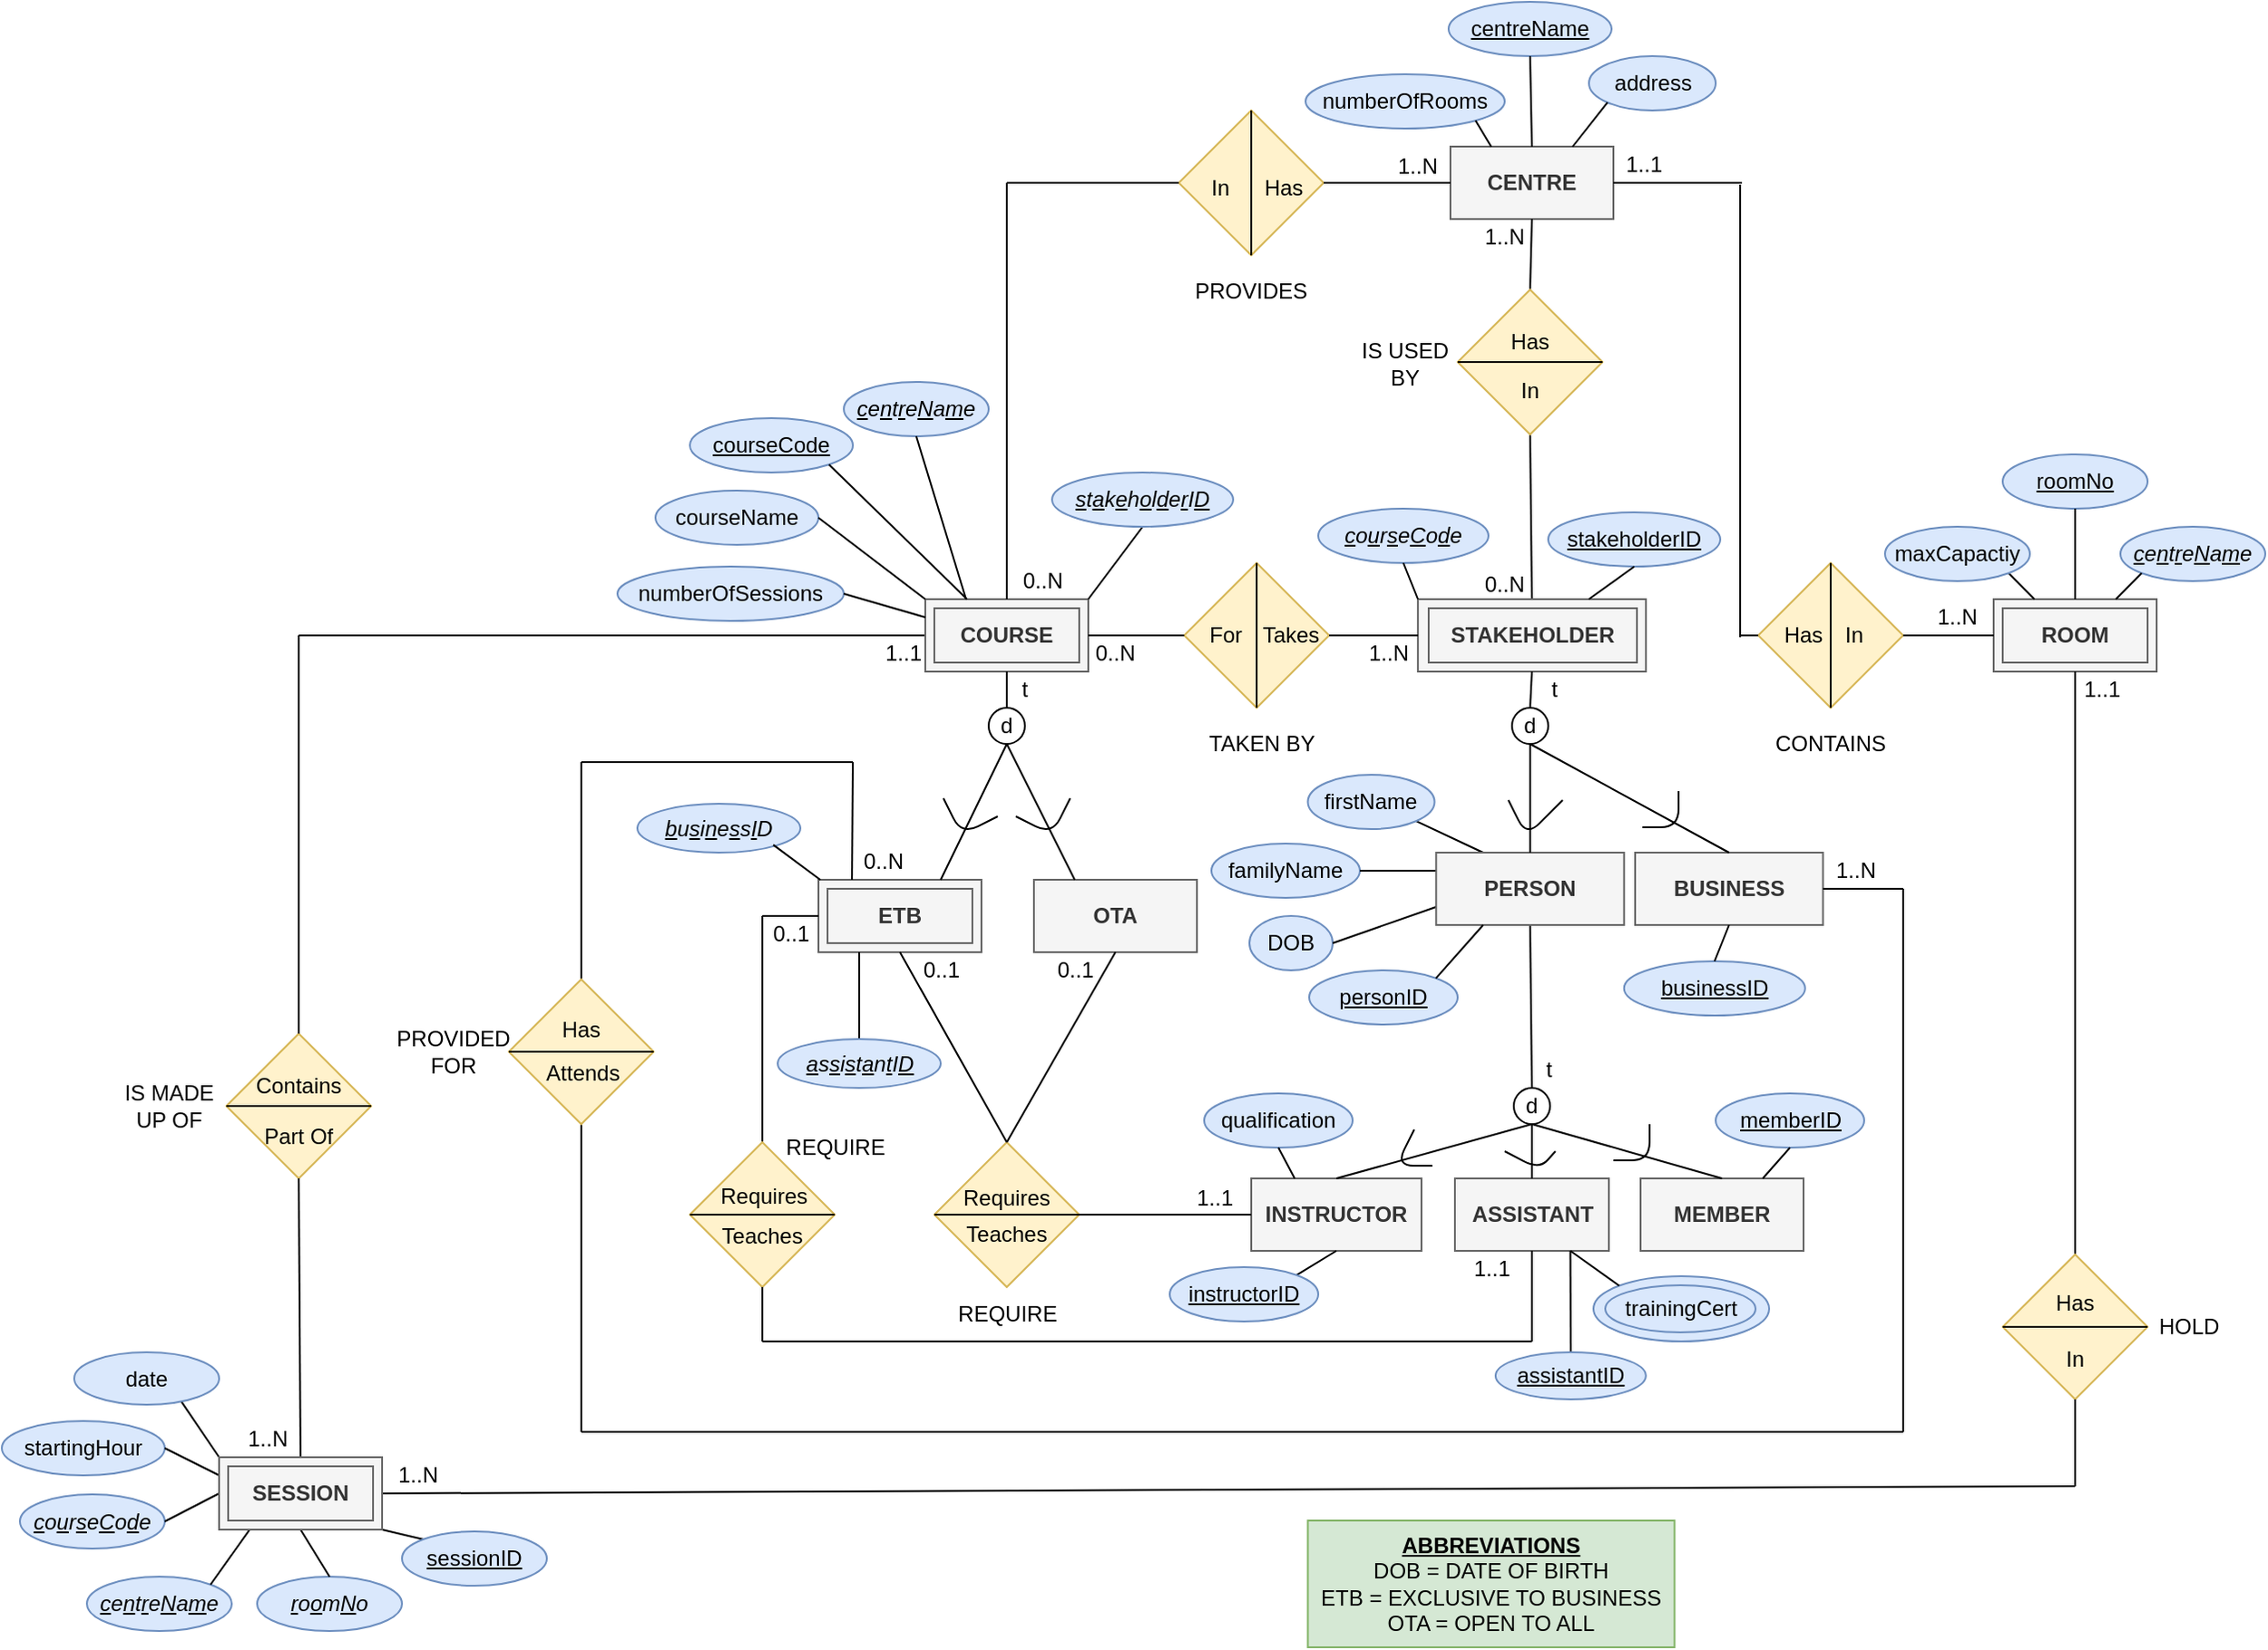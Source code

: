 <mxfile version="14.3.2" type="device"><diagram id="8g1sx0rQI-AqHJav3sQR" name="Page-1"><mxGraphModel dx="1805" dy="1755" grid="1" gridSize="10" guides="1" tooltips="1" connect="1" arrows="1" fold="1" page="1" pageScale="1" pageWidth="827" pageHeight="1169" math="0" shadow="0"><root><mxCell id="0"/><mxCell id="1" parent="0"/><mxCell id="6SGMxQKGfYsHv9qigAxX-9" value="" style="endArrow=none;html=1;entryX=0;entryY=0.5;entryDx=0;entryDy=0;" edge="1" parent="1"><mxGeometry width="50" height="50" relative="1" as="geometry"><mxPoint x="-226" y="110" as="sourcePoint"/><mxPoint x="128" y="110" as="targetPoint"/></mxGeometry></mxCell><mxCell id="6SGMxQKGfYsHv9qigAxX-6" value="" style="group" vertex="1" connectable="0" parent="1"><mxGeometry x="-331" y="330" width="145" height="80" as="geometry"/></mxCell><mxCell id="KHN7w8ujyASTQCHTQ3mv-59" value="" style="rhombus;whiteSpace=wrap;html=1;fillColor=#fff2cc;strokeColor=#d6b656;" parent="6SGMxQKGfYsHv9qigAxX-6" vertex="1"><mxGeometry x="65" width="80" height="80" as="geometry"/></mxCell><mxCell id="KHN7w8ujyASTQCHTQ3mv-63" value="" style="endArrow=none;html=1;entryX=1;entryY=0.5;entryDx=0;entryDy=0;exitX=0;exitY=0.5;exitDx=0;exitDy=0;" parent="6SGMxQKGfYsHv9qigAxX-6" source="KHN7w8ujyASTQCHTQ3mv-59" target="KHN7w8ujyASTQCHTQ3mv-59" edge="1"><mxGeometry width="50" height="50" relative="1" as="geometry"><mxPoint x="135" y="440" as="sourcePoint"/><mxPoint x="215" y="440" as="targetPoint"/></mxGeometry></mxCell><mxCell id="KHN7w8ujyASTQCHTQ3mv-66" value="Part Of" style="text;html=1;strokeColor=none;fillColor=none;align=center;verticalAlign=middle;whiteSpace=wrap;rounded=0;" parent="6SGMxQKGfYsHv9qigAxX-6" vertex="1"><mxGeometry x="85" y="47" width="40" height="20" as="geometry"/></mxCell><mxCell id="6SGMxQKGfYsHv9qigAxX-5" value="" style="group" vertex="1" connectable="0" parent="6SGMxQKGfYsHv9qigAxX-6"><mxGeometry x="85" y="19" width="40" height="42" as="geometry"/></mxCell><mxCell id="KHN7w8ujyASTQCHTQ3mv-64" value="Contains" style="text;html=1;strokeColor=none;fillColor=none;align=center;verticalAlign=middle;whiteSpace=wrap;rounded=0;" parent="6SGMxQKGfYsHv9qigAxX-5" vertex="1"><mxGeometry width="40" height="20" as="geometry"/></mxCell><mxCell id="fpC9d8bK348aonEj8wH4-10" value="IS MADE UP OF" style="text;html=1;strokeColor=none;fillColor=none;align=center;verticalAlign=middle;whiteSpace=wrap;rounded=0;" parent="6SGMxQKGfYsHv9qigAxX-6" vertex="1"><mxGeometry x="1" y="30" width="65" height="20" as="geometry"/></mxCell><mxCell id="3wWplpEpzAbqECNYPQk1-7" value="" style="rhombus;whiteSpace=wrap;html=1;fillColor=#fff2cc;strokeColor=#d6b656;" parent="1" vertex="1"><mxGeometry x="260" y="-180" width="80" height="80" as="geometry"/></mxCell><mxCell id="KHN7w8ujyASTQCHTQ3mv-72" value="" style="endArrow=none;html=1;exitX=1;exitY=0.5;exitDx=0;exitDy=0;" parent="1" edge="1" source="KHN7w8ujyASTQCHTQ3mv-61"><mxGeometry width="50" height="50" relative="1" as="geometry"><mxPoint y="585" as="sourcePoint"/><mxPoint x="755" y="580" as="targetPoint"/></mxGeometry></mxCell><mxCell id="KHN7w8ujyASTQCHTQ3mv-62" value="" style="endArrow=none;html=1;entryX=0.5;entryY=1;entryDx=0;entryDy=0;exitX=0.5;exitY=0;exitDx=0;exitDy=0;" parent="1" source="KHN7w8ujyASTQCHTQ3mv-60" target="KHN7w8ujyASTQCHTQ3mv-59" edge="1"><mxGeometry width="50" height="50" relative="1" as="geometry"><mxPoint x="-40" y="550" as="sourcePoint"/><mxPoint x="-30" y="120" as="targetPoint"/></mxGeometry></mxCell><mxCell id="PWoHuXNSGkAXLS0PQqzs-2" value="CENTRE" style="rounded=0;whiteSpace=wrap;html=1;fontStyle=1;fillColor=#f5f5f5;strokeColor=#666666;fontColor=#333333;" parent="1" vertex="1"><mxGeometry x="410" y="-160" width="90" height="40" as="geometry"/></mxCell><mxCell id="PWoHuXNSGkAXLS0PQqzs-3" value="&lt;u&gt;centreName&lt;/u&gt;" style="ellipse;whiteSpace=wrap;html=1;fillColor=#dae8fc;strokeColor=#6c8ebf;" parent="1" vertex="1"><mxGeometry x="409" y="-240" width="90" height="30" as="geometry"/></mxCell><mxCell id="PWoHuXNSGkAXLS0PQqzs-4" value="" style="endArrow=none;html=1;exitX=0.5;exitY=0;exitDx=0;exitDy=0;entryX=0.5;entryY=1;entryDx=0;entryDy=0;" parent="1" source="PWoHuXNSGkAXLS0PQqzs-2" target="PWoHuXNSGkAXLS0PQqzs-3" edge="1"><mxGeometry width="50" height="50" relative="1" as="geometry"><mxPoint x="400" y="260" as="sourcePoint"/><mxPoint x="520" y="130" as="targetPoint"/></mxGeometry></mxCell><mxCell id="PWoHuXNSGkAXLS0PQqzs-5" value="address" style="ellipse;whiteSpace=wrap;html=1;fillColor=#dae8fc;strokeColor=#6c8ebf;" parent="1" vertex="1"><mxGeometry x="486.5" y="-210" width="70" height="30" as="geometry"/></mxCell><mxCell id="PWoHuXNSGkAXLS0PQqzs-6" value="" style="endArrow=none;html=1;entryX=0;entryY=1;entryDx=0;entryDy=0;exitX=0.75;exitY=0;exitDx=0;exitDy=0;" parent="1" source="PWoHuXNSGkAXLS0PQqzs-2" target="PWoHuXNSGkAXLS0PQqzs-5" edge="1"><mxGeometry width="50" height="50" relative="1" as="geometry"><mxPoint x="465" y="100" as="sourcePoint"/><mxPoint x="465" y="60" as="targetPoint"/></mxGeometry></mxCell><mxCell id="PWoHuXNSGkAXLS0PQqzs-7" value="numberOfRooms" style="ellipse;whiteSpace=wrap;html=1;fillColor=#dae8fc;strokeColor=#6c8ebf;" parent="1" vertex="1"><mxGeometry x="330" y="-200" width="110" height="30" as="geometry"/></mxCell><mxCell id="PWoHuXNSGkAXLS0PQqzs-8" value="" style="endArrow=none;html=1;entryX=0.25;entryY=0;entryDx=0;entryDy=0;exitX=1;exitY=1;exitDx=0;exitDy=0;" parent="1" source="PWoHuXNSGkAXLS0PQqzs-7" target="PWoHuXNSGkAXLS0PQqzs-2" edge="1"><mxGeometry width="50" height="50" relative="1" as="geometry"><mxPoint x="487.5" y="100" as="sourcePoint"/><mxPoint x="530.092" y="75.538" as="targetPoint"/></mxGeometry></mxCell><mxCell id="PWoHuXNSGkAXLS0PQqzs-9" value="" style="rounded=0;whiteSpace=wrap;html=1;fontStyle=1;fillColor=#f5f5f5;strokeColor=#666666;fontColor=#333333;" parent="1" vertex="1"><mxGeometry x="710" y="90" width="90" height="40" as="geometry"/></mxCell><mxCell id="PWoHuXNSGkAXLS0PQqzs-10" value="" style="rhombus;whiteSpace=wrap;html=1;fillColor=#fff2cc;strokeColor=#d6b656;" parent="1" vertex="1"><mxGeometry x="580" y="70" width="80" height="80" as="geometry"/></mxCell><mxCell id="PWoHuXNSGkAXLS0PQqzs-11" value="" style="endArrow=none;html=1;" parent="1" edge="1"><mxGeometry width="50" height="50" relative="1" as="geometry"><mxPoint x="570" y="-139" as="sourcePoint"/><mxPoint x="570" y="111" as="targetPoint"/></mxGeometry></mxCell><mxCell id="PWoHuXNSGkAXLS0PQqzs-12" value="" style="endArrow=none;html=1;entryX=0;entryY=0.5;entryDx=0;entryDy=0;exitX=1;exitY=0.5;exitDx=0;exitDy=0;" parent="1" source="PWoHuXNSGkAXLS0PQqzs-10" target="PWoHuXNSGkAXLS0PQqzs-9" edge="1"><mxGeometry width="50" height="50" relative="1" as="geometry"><mxPoint x="475" y="110" as="sourcePoint"/><mxPoint x="475" y="70" as="targetPoint"/></mxGeometry></mxCell><mxCell id="PWoHuXNSGkAXLS0PQqzs-14" value="1..N" style="text;html=1;strokeColor=none;fillColor=none;align=center;verticalAlign=middle;whiteSpace=wrap;rounded=0;" parent="1" vertex="1"><mxGeometry x="670" y="90" width="40" height="20" as="geometry"/></mxCell><mxCell id="PWoHuXNSGkAXLS0PQqzs-15" value="" style="endArrow=none;html=1;entryX=0.5;entryY=0;entryDx=0;entryDy=0;exitX=0.5;exitY=1;exitDx=0;exitDy=0;fontStyle=1" parent="1" source="PWoHuXNSGkAXLS0PQqzs-10" target="PWoHuXNSGkAXLS0PQqzs-10" edge="1"><mxGeometry width="50" height="50" relative="1" as="geometry"><mxPoint x="510" y="120" as="sourcePoint"/><mxPoint x="590" y="120" as="targetPoint"/></mxGeometry></mxCell><mxCell id="PWoHuXNSGkAXLS0PQqzs-17" value="1..1" style="text;html=1;strokeColor=none;fillColor=none;align=center;verticalAlign=middle;whiteSpace=wrap;rounded=0;" parent="1" vertex="1"><mxGeometry x="496.75" y="-160" width="40" height="20" as="geometry"/></mxCell><mxCell id="PWoHuXNSGkAXLS0PQqzs-19" value="" style="rounded=0;whiteSpace=wrap;html=1;fontStyle=1;fillColor=#f5f5f5;strokeColor=#666666;fontColor=#333333;" parent="1" vertex="1"><mxGeometry x="120" y="90" width="90" height="40" as="geometry"/></mxCell><mxCell id="PWoHuXNSGkAXLS0PQqzs-22" value="" style="endArrow=none;html=1;exitX=1;exitY=0.5;exitDx=0;exitDy=0;entryX=0;entryY=0.5;entryDx=0;entryDy=0;" parent="1" source="3wWplpEpzAbqECNYPQk1-7" target="PWoHuXNSGkAXLS0PQqzs-2" edge="1"><mxGeometry width="50" height="50" relative="1" as="geometry"><mxPoint x="360" y="100" as="sourcePoint"/><mxPoint x="380" y="90" as="targetPoint"/></mxGeometry></mxCell><mxCell id="PWoHuXNSGkAXLS0PQqzs-24" value="1..N" style="text;html=1;strokeColor=none;fillColor=none;align=center;verticalAlign=middle;whiteSpace=wrap;rounded=0;" parent="1" vertex="1"><mxGeometry x="372" y="-159" width="40" height="20" as="geometry"/></mxCell><mxCell id="PWoHuXNSGkAXLS0PQqzs-25" value="0..N" style="text;html=1;strokeColor=none;fillColor=none;align=center;verticalAlign=middle;whiteSpace=wrap;rounded=0;" parent="1" vertex="1"><mxGeometry x="165" y="70" width="40" height="20" as="geometry"/></mxCell><mxCell id="PWoHuXNSGkAXLS0PQqzs-26" value="ETB" style="rounded=0;whiteSpace=wrap;html=1;fontStyle=1;fillColor=#f5f5f5;strokeColor=#666666;fontColor=#333333;" parent="1" vertex="1"><mxGeometry x="61" y="245" width="90" height="40" as="geometry"/></mxCell><mxCell id="PWoHuXNSGkAXLS0PQqzs-27" value="&lt;span&gt;OTA&lt;/span&gt;" style="rounded=0;whiteSpace=wrap;html=1;fontStyle=1;fillColor=#f5f5f5;strokeColor=#666666;fontColor=#333333;" parent="1" vertex="1"><mxGeometry x="180" y="245" width="90" height="40" as="geometry"/></mxCell><mxCell id="PWoHuXNSGkAXLS0PQqzs-28" value="" style="endArrow=none;html=1;entryX=0.5;entryY=1;entryDx=0;entryDy=0;exitX=0.75;exitY=0;exitDx=0;exitDy=0;" parent="1" source="PWoHuXNSGkAXLS0PQqzs-26" target="KHN7w8ujyASTQCHTQ3mv-114" edge="1"><mxGeometry width="50" height="50" relative="1" as="geometry"><mxPoint x="150" y="220" as="sourcePoint"/><mxPoint x="160" y="160" as="targetPoint"/></mxGeometry></mxCell><mxCell id="PWoHuXNSGkAXLS0PQqzs-29" value="" style="endArrow=none;html=1;exitX=0.25;exitY=0;exitDx=0;exitDy=0;entryX=0.5;entryY=1;entryDx=0;entryDy=0;" parent="1" source="PWoHuXNSGkAXLS0PQqzs-27" target="KHN7w8ujyASTQCHTQ3mv-114" edge="1"><mxGeometry width="50" height="50" relative="1" as="geometry"><mxPoint x="115" y="210" as="sourcePoint"/><mxPoint x="160" y="160" as="targetPoint"/></mxGeometry></mxCell><mxCell id="PWoHuXNSGkAXLS0PQqzs-33" value="" style="endArrow=none;html=1;entryX=1;entryY=1;entryDx=0;entryDy=0;exitX=0.25;exitY=0;exitDx=0;exitDy=0;" parent="1" source="PWoHuXNSGkAXLS0PQqzs-9" target="PWoHuXNSGkAXLS0PQqzs-34" edge="1"><mxGeometry width="50" height="50" relative="1" as="geometry"><mxPoint x="487.5" y="100" as="sourcePoint"/><mxPoint x="530.251" y="75.607" as="targetPoint"/></mxGeometry></mxCell><mxCell id="PWoHuXNSGkAXLS0PQqzs-34" value="maxCapactiy" style="ellipse;whiteSpace=wrap;html=1;fillColor=#dae8fc;strokeColor=#6c8ebf;" parent="1" vertex="1"><mxGeometry x="650" y="50" width="80" height="30" as="geometry"/></mxCell><mxCell id="PWoHuXNSGkAXLS0PQqzs-35" value="roomNo" style="ellipse;whiteSpace=wrap;html=1;fontStyle=4;fillColor=#dae8fc;strokeColor=#6c8ebf;" parent="1" vertex="1"><mxGeometry x="715" y="10" width="80" height="30" as="geometry"/></mxCell><mxCell id="PWoHuXNSGkAXLS0PQqzs-37" value="" style="endArrow=none;html=1;entryX=0.5;entryY=1;entryDx=0;entryDy=0;exitX=0.5;exitY=0;exitDx=0;exitDy=0;" parent="1" source="PWoHuXNSGkAXLS0PQqzs-9" target="PWoHuXNSGkAXLS0PQqzs-35" edge="1"><mxGeometry width="50" height="50" relative="1" as="geometry"><mxPoint x="742.5" y="100" as="sourcePoint"/><mxPoint x="700" y="90" as="targetPoint"/></mxGeometry></mxCell><mxCell id="KHN7w8ujyASTQCHTQ3mv-1" value="&lt;span&gt;ROOM&lt;/span&gt;" style="rounded=0;whiteSpace=wrap;html=1;fontStyle=1;fillColor=#f5f5f5;strokeColor=#666666;fontColor=#333333;" parent="1" vertex="1"><mxGeometry x="715" y="95" width="80" height="30" as="geometry"/></mxCell><mxCell id="KHN7w8ujyASTQCHTQ3mv-3" value="" style="endArrow=none;html=1;entryX=0.5;entryY=1;entryDx=0;entryDy=0;exitX=0.5;exitY=0;exitDx=0;exitDy=0;" parent="1" source="KHN7w8ujyASTQCHTQ3mv-2" target="PWoHuXNSGkAXLS0PQqzs-2" edge="1"><mxGeometry width="50" height="50" relative="1" as="geometry"><mxPoint x="455" y="-60" as="sourcePoint"/><mxPoint x="420" y="120" as="targetPoint"/></mxGeometry></mxCell><mxCell id="KHN7w8ujyASTQCHTQ3mv-4" value="COURSE" style="rounded=0;whiteSpace=wrap;html=1;fontStyle=1;fillColor=#f5f5f5;strokeColor=#666666;fontColor=#333333;" parent="1" vertex="1"><mxGeometry x="125" y="95" width="80" height="30" as="geometry"/></mxCell><mxCell id="KHN7w8ujyASTQCHTQ3mv-5" value="" style="endArrow=none;html=1;exitX=0.5;exitY=1;exitDx=0;exitDy=0;entryX=0.5;entryY=0;entryDx=0;entryDy=0;" parent="1" source="KHN7w8ujyASTQCHTQ3mv-2" target="KHN7w8ujyASTQCHTQ3mv-6" edge="1"><mxGeometry width="50" height="50" relative="1" as="geometry"><mxPoint x="465" y="190" as="sourcePoint"/><mxPoint x="440" y="280" as="targetPoint"/></mxGeometry></mxCell><mxCell id="KHN7w8ujyASTQCHTQ3mv-6" value="STAKEHOLDER" style="rounded=0;whiteSpace=wrap;html=1;fontStyle=1;fillColor=#f5f5f5;strokeColor=#666666;fontColor=#333333;" parent="1" vertex="1"><mxGeometry x="392.06" y="90" width="125.88" height="40" as="geometry"/></mxCell><mxCell id="KHN7w8ujyASTQCHTQ3mv-11" value="Has" style="text;html=1;strokeColor=none;fillColor=none;align=center;verticalAlign=middle;whiteSpace=wrap;rounded=0;" parent="1" vertex="1"><mxGeometry x="298" y="-147" width="40" height="20" as="geometry"/></mxCell><mxCell id="KHN7w8ujyASTQCHTQ3mv-12" value="Has" style="text;html=1;strokeColor=none;fillColor=none;align=center;verticalAlign=middle;whiteSpace=wrap;rounded=0;" parent="1" vertex="1"><mxGeometry x="585" y="100" width="40" height="20" as="geometry"/></mxCell><mxCell id="KHN7w8ujyASTQCHTQ3mv-13" value="In" style="text;html=1;strokeColor=none;fillColor=none;align=center;verticalAlign=middle;whiteSpace=wrap;rounded=0;" parent="1" vertex="1"><mxGeometry x="613" y="100" width="40" height="20" as="geometry"/></mxCell><mxCell id="KHN7w8ujyASTQCHTQ3mv-16" value="1..N" style="text;html=1;strokeColor=none;fillColor=none;align=center;verticalAlign=middle;whiteSpace=wrap;rounded=0;" parent="1" vertex="1"><mxGeometry x="420" y="-120" width="40" height="20" as="geometry"/></mxCell><mxCell id="KHN7w8ujyASTQCHTQ3mv-17" value="0..N" style="text;html=1;strokeColor=none;fillColor=none;align=center;verticalAlign=middle;whiteSpace=wrap;rounded=0;" parent="1" vertex="1"><mxGeometry x="420" y="72" width="40" height="20" as="geometry"/></mxCell><mxCell id="KHN7w8ujyASTQCHTQ3mv-18" value="&lt;i&gt;&lt;u&gt;c&lt;/u&gt;e&lt;u&gt;n&lt;/u&gt;t&lt;u&gt;r&lt;/u&gt;e&lt;u&gt;N&lt;/u&gt;a&lt;u&gt;m&lt;/u&gt;e&lt;/i&gt;" style="ellipse;whiteSpace=wrap;html=1;fillColor=#dae8fc;strokeColor=#6c8ebf;" parent="1" vertex="1"><mxGeometry x="780" y="50" width="80" height="30" as="geometry"/></mxCell><mxCell id="KHN7w8ujyASTQCHTQ3mv-20" value="" style="endArrow=none;html=1;entryX=0;entryY=1;entryDx=0;entryDy=0;exitX=0.75;exitY=0;exitDx=0;exitDy=0;" parent="1" source="PWoHuXNSGkAXLS0PQqzs-9" target="KHN7w8ujyASTQCHTQ3mv-18" edge="1"><mxGeometry width="50" height="50" relative="1" as="geometry"><mxPoint x="765" y="100" as="sourcePoint"/><mxPoint x="765" y="50" as="targetPoint"/></mxGeometry></mxCell><mxCell id="KHN7w8ujyASTQCHTQ3mv-21" value="d" style="ellipse;whiteSpace=wrap;html=1;aspect=fixed;strokeWidth=1;" parent="1" vertex="1"><mxGeometry x="445" y="360" width="20" height="20" as="geometry"/></mxCell><mxCell id="KHN7w8ujyASTQCHTQ3mv-22" value="" style="endArrow=none;html=1;exitX=0.5;exitY=0;exitDx=0;exitDy=0;entryX=0.5;entryY=1;entryDx=0;entryDy=0;" parent="1" source="KHN7w8ujyASTQCHTQ3mv-21" target="3wWplpEpzAbqECNYPQk1-49" edge="1"><mxGeometry width="50" height="50" relative="1" as="geometry"><mxPoint x="490" y="270" as="sourcePoint"/><mxPoint x="454" y="280" as="targetPoint"/></mxGeometry></mxCell><mxCell id="KHN7w8ujyASTQCHTQ3mv-23" value="t" style="text;html=1;strokeColor=none;fillColor=none;align=center;verticalAlign=middle;whiteSpace=wrap;rounded=0;" parent="1" vertex="1"><mxGeometry x="452" y="340" width="25" height="20" as="geometry"/></mxCell><mxCell id="KHN7w8ujyASTQCHTQ3mv-24" value="INSTRUCTOR" style="rounded=0;whiteSpace=wrap;html=1;fontStyle=1;fillColor=#f5f5f5;strokeColor=#666666;fontColor=#333333;" parent="1" vertex="1"><mxGeometry x="300" y="410" width="94" height="40" as="geometry"/></mxCell><mxCell id="KHN7w8ujyASTQCHTQ3mv-25" value="" style="endArrow=none;html=1;exitX=0.5;exitY=0;exitDx=0;exitDy=0;entryX=0.5;entryY=1;entryDx=0;entryDy=0;" parent="1" source="KHN7w8ujyASTQCHTQ3mv-24" target="KHN7w8ujyASTQCHTQ3mv-21" edge="1"><mxGeometry width="50" height="50" relative="1" as="geometry"><mxPoint x="340" y="370" as="sourcePoint"/><mxPoint x="460" y="340" as="targetPoint"/></mxGeometry></mxCell><mxCell id="KHN7w8ujyASTQCHTQ3mv-26" value="ASSISTANT" style="rounded=0;whiteSpace=wrap;html=1;fontStyle=1;fillColor=#f5f5f5;strokeColor=#666666;fontColor=#333333;" parent="1" vertex="1"><mxGeometry x="412.5" y="410" width="85" height="40" as="geometry"/></mxCell><mxCell id="KHN7w8ujyASTQCHTQ3mv-28" value="MEMBER" style="rounded=0;whiteSpace=wrap;html=1;fontStyle=1;fillColor=#f5f5f5;strokeColor=#666666;fontColor=#333333;" parent="1" vertex="1"><mxGeometry x="515" y="410" width="90" height="40" as="geometry"/></mxCell><mxCell id="KHN7w8ujyASTQCHTQ3mv-29" value="" style="endArrow=none;html=1;exitX=0.5;exitY=1;exitDx=0;exitDy=0;entryX=0.5;entryY=0;entryDx=0;entryDy=0;" parent="1" source="KHN7w8ujyASTQCHTQ3mv-21" target="KHN7w8ujyASTQCHTQ3mv-28" edge="1"><mxGeometry width="50" height="50" relative="1" as="geometry"><mxPoint x="359" y="420" as="sourcePoint"/><mxPoint x="465" y="390" as="targetPoint"/></mxGeometry></mxCell><mxCell id="KHN7w8ujyASTQCHTQ3mv-30" value="" style="endArrow=none;html=1;exitX=0.5;exitY=1;exitDx=0;exitDy=0;entryX=0.5;entryY=0;entryDx=0;entryDy=0;" parent="1" source="KHN7w8ujyASTQCHTQ3mv-21" target="KHN7w8ujyASTQCHTQ3mv-26" edge="1"><mxGeometry width="50" height="50" relative="1" as="geometry"><mxPoint x="465" y="390" as="sourcePoint"/><mxPoint x="570" y="420" as="targetPoint"/></mxGeometry></mxCell><mxCell id="KHN7w8ujyASTQCHTQ3mv-31" value="courseName" style="ellipse;whiteSpace=wrap;html=1;fillColor=#dae8fc;strokeColor=#6c8ebf;" parent="1" vertex="1"><mxGeometry x="-29" y="30" width="90" height="30" as="geometry"/></mxCell><mxCell id="KHN7w8ujyASTQCHTQ3mv-32" value="" style="endArrow=none;html=1;exitX=1;exitY=0.5;exitDx=0;exitDy=0;entryX=0;entryY=0;entryDx=0;entryDy=0;" parent="1" source="KHN7w8ujyASTQCHTQ3mv-31" target="PWoHuXNSGkAXLS0PQqzs-19" edge="1"><mxGeometry width="50" height="50" relative="1" as="geometry"><mxPoint x="393.891" y="65.607" as="sourcePoint"/><mxPoint x="120" y="90" as="targetPoint"/></mxGeometry></mxCell><mxCell id="KHN7w8ujyASTQCHTQ3mv-33" value="&lt;u&gt;courseCode&lt;/u&gt;" style="ellipse;whiteSpace=wrap;html=1;fillColor=#dae8fc;strokeColor=#6c8ebf;" parent="1" vertex="1"><mxGeometry x="-10" y="-10" width="90" height="30" as="geometry"/></mxCell><mxCell id="KHN7w8ujyASTQCHTQ3mv-34" value="" style="endArrow=none;html=1;exitX=1;exitY=1;exitDx=0;exitDy=0;" parent="1" source="KHN7w8ujyASTQCHTQ3mv-33" edge="1"><mxGeometry width="50" height="50" relative="1" as="geometry"><mxPoint x="96.82" y="95.607" as="sourcePoint"/><mxPoint x="143" y="90" as="targetPoint"/></mxGeometry></mxCell><mxCell id="KHN7w8ujyASTQCHTQ3mv-36" value="&lt;i&gt;&lt;u&gt;c&lt;/u&gt;e&lt;u&gt;n&lt;/u&gt;t&lt;u&gt;r&lt;/u&gt;e&lt;u&gt;N&lt;/u&gt;a&lt;u&gt;m&lt;/u&gt;e&lt;/i&gt;" style="ellipse;whiteSpace=wrap;html=1;fillColor=#dae8fc;strokeColor=#6c8ebf;" parent="1" vertex="1"><mxGeometry x="75" y="-30" width="80" height="30" as="geometry"/></mxCell><mxCell id="KHN7w8ujyASTQCHTQ3mv-38" value="" style="rhombus;whiteSpace=wrap;html=1;fillColor=#fff2cc;strokeColor=#d6b656;" parent="1" vertex="1"><mxGeometry x="125" y="390" width="80" height="80" as="geometry"/></mxCell><mxCell id="KHN7w8ujyASTQCHTQ3mv-39" value="&lt;i&gt;&lt;u&gt;b&lt;/u&gt;u&lt;u&gt;s&lt;/u&gt;i&lt;u&gt;n&lt;/u&gt;e&lt;u&gt;s&lt;/u&gt;s&lt;u&gt;I&lt;/u&gt;D&lt;/i&gt;" style="ellipse;whiteSpace=wrap;html=1;fillColor=#dae8fc;strokeColor=#6c8ebf;" parent="1" vertex="1"><mxGeometry x="-39" y="203" width="90" height="27" as="geometry"/></mxCell><mxCell id="KHN7w8ujyASTQCHTQ3mv-40" value="" style="endArrow=none;html=1;entryX=1;entryY=1;entryDx=0;entryDy=0;exitX=1;exitY=0;exitDx=0;exitDy=0;" parent="1" edge="1"><mxGeometry width="50" height="50" relative="1" as="geometry"><mxPoint x="62" y="245" as="sourcePoint"/><mxPoint x="36.019" y="225.672" as="targetPoint"/></mxGeometry></mxCell><mxCell id="KHN7w8ujyASTQCHTQ3mv-41" value="" style="endArrow=none;html=1;entryX=0.5;entryY=1;entryDx=0;entryDy=0;exitX=0.5;exitY=0;exitDx=0;exitDy=0;" parent="1" source="KHN7w8ujyASTQCHTQ3mv-38" target="PWoHuXNSGkAXLS0PQqzs-26" edge="1"><mxGeometry width="50" height="50" relative="1" as="geometry"><mxPoint x="115" y="210" as="sourcePoint"/><mxPoint x="175" y="140" as="targetPoint"/></mxGeometry></mxCell><mxCell id="KHN7w8ujyASTQCHTQ3mv-42" value="" style="endArrow=none;html=1;entryX=0.5;entryY=1;entryDx=0;entryDy=0;exitX=0.5;exitY=0;exitDx=0;exitDy=0;" parent="1" source="KHN7w8ujyASTQCHTQ3mv-38" target="PWoHuXNSGkAXLS0PQqzs-27" edge="1"><mxGeometry width="50" height="50" relative="1" as="geometry"><mxPoint x="175" y="400" as="sourcePoint"/><mxPoint x="115" y="250" as="targetPoint"/></mxGeometry></mxCell><mxCell id="KHN7w8ujyASTQCHTQ3mv-43" value="" style="endArrow=none;html=1;entryX=1;entryY=0.5;entryDx=0;entryDy=0;exitX=0;exitY=0.5;exitDx=0;exitDy=0;" parent="1" source="KHN7w8ujyASTQCHTQ3mv-38" target="KHN7w8ujyASTQCHTQ3mv-38" edge="1"><mxGeometry width="50" height="50" relative="1" as="geometry"><mxPoint x="175" y="400" as="sourcePoint"/><mxPoint x="235" y="250" as="targetPoint"/></mxGeometry></mxCell><mxCell id="KHN7w8ujyASTQCHTQ3mv-44" value="Requires" style="text;html=1;strokeColor=none;fillColor=none;align=center;verticalAlign=middle;whiteSpace=wrap;rounded=0;" parent="1" vertex="1"><mxGeometry x="145" y="411" width="40" height="20" as="geometry"/></mxCell><mxCell id="KHN7w8ujyASTQCHTQ3mv-45" value="Teaches" style="text;html=1;strokeColor=none;fillColor=none;align=center;verticalAlign=middle;whiteSpace=wrap;rounded=0;" parent="1" vertex="1"><mxGeometry x="145" y="431" width="40" height="20" as="geometry"/></mxCell><mxCell id="KHN7w8ujyASTQCHTQ3mv-46" value="" style="endArrow=none;html=1;entryX=0;entryY=0.5;entryDx=0;entryDy=0;exitX=1;exitY=0.5;exitDx=0;exitDy=0;" parent="1" source="KHN7w8ujyASTQCHTQ3mv-38" target="KHN7w8ujyASTQCHTQ3mv-24" edge="1"><mxGeometry width="50" height="50" relative="1" as="geometry"><mxPoint x="175" y="400" as="sourcePoint"/><mxPoint x="235" y="250" as="targetPoint"/></mxGeometry></mxCell><mxCell id="KHN7w8ujyASTQCHTQ3mv-47" value="0..1" style="text;html=1;strokeColor=none;fillColor=none;align=center;verticalAlign=middle;whiteSpace=wrap;rounded=0;" parent="1" vertex="1"><mxGeometry x="109" y="285" width="40" height="20" as="geometry"/></mxCell><mxCell id="KHN7w8ujyASTQCHTQ3mv-48" value="0..1" style="text;html=1;strokeColor=none;fillColor=none;align=center;verticalAlign=middle;whiteSpace=wrap;rounded=0;" parent="1" vertex="1"><mxGeometry x="183" y="285" width="40" height="20" as="geometry"/></mxCell><mxCell id="KHN7w8ujyASTQCHTQ3mv-49" value="1..1" style="text;html=1;strokeColor=none;fillColor=none;align=center;verticalAlign=middle;whiteSpace=wrap;rounded=0;" parent="1" vertex="1"><mxGeometry x="260" y="411" width="40" height="20" as="geometry"/></mxCell><mxCell id="KHN7w8ujyASTQCHTQ3mv-51" value="" style="endArrow=none;html=1;exitX=0;exitY=0.5;exitDx=0;exitDy=0;" parent="1" source="PWoHuXNSGkAXLS0PQqzs-26" edge="1"><mxGeometry width="50" height="50" relative="1" as="geometry"><mxPoint x="320" y="310" as="sourcePoint"/><mxPoint x="30" y="265" as="targetPoint"/></mxGeometry></mxCell><mxCell id="KHN7w8ujyASTQCHTQ3mv-52" value="" style="endArrow=none;html=1;exitX=0.5;exitY=0;exitDx=0;exitDy=0;" parent="1" source="KHN7w8ujyASTQCHTQ3mv-67" edge="1"><mxGeometry width="50" height="50" relative="1" as="geometry"><mxPoint x="30.0" y="385" as="sourcePoint"/><mxPoint x="30" y="265" as="targetPoint"/></mxGeometry></mxCell><mxCell id="KHN7w8ujyASTQCHTQ3mv-53" value="" style="endArrow=none;html=1;" parent="1" edge="1"><mxGeometry width="50" height="50" relative="1" as="geometry"><mxPoint x="30" y="500" as="sourcePoint"/><mxPoint x="455" y="500" as="targetPoint"/></mxGeometry></mxCell><mxCell id="KHN7w8ujyASTQCHTQ3mv-54" value="" style="endArrow=none;html=1;entryX=0.5;entryY=1;entryDx=0;entryDy=0;" parent="1" target="KHN7w8ujyASTQCHTQ3mv-26" edge="1"><mxGeometry width="50" height="50" relative="1" as="geometry"><mxPoint x="455" y="500" as="sourcePoint"/><mxPoint x="470" y="510" as="targetPoint"/></mxGeometry></mxCell><mxCell id="KHN7w8ujyASTQCHTQ3mv-55" value="0..1" style="text;html=1;strokeColor=none;fillColor=none;align=center;verticalAlign=middle;whiteSpace=wrap;rounded=0;" parent="1" vertex="1"><mxGeometry x="26" y="265" width="40" height="20" as="geometry"/></mxCell><mxCell id="KHN7w8ujyASTQCHTQ3mv-56" value="1..1" style="text;html=1;strokeColor=none;fillColor=none;align=center;verticalAlign=middle;whiteSpace=wrap;rounded=0;" parent="1" vertex="1"><mxGeometry x="412.5" y="450" width="40" height="20" as="geometry"/></mxCell><mxCell id="KHN7w8ujyASTQCHTQ3mv-58" value="" style="endArrow=none;html=1;exitX=0.5;exitY=0;exitDx=0;exitDy=0;" parent="1" source="KHN7w8ujyASTQCHTQ3mv-59" edge="1"><mxGeometry width="50" height="50" relative="1" as="geometry"><mxPoint x="-320" y="270" as="sourcePoint"/><mxPoint x="-226" y="110" as="targetPoint"/></mxGeometry></mxCell><mxCell id="KHN7w8ujyASTQCHTQ3mv-67" value="" style="rhombus;whiteSpace=wrap;html=1;fillColor=#fff2cc;strokeColor=#d6b656;" parent="1" vertex="1"><mxGeometry x="-10" y="390" width="80" height="80" as="geometry"/></mxCell><mxCell id="KHN7w8ujyASTQCHTQ3mv-68" value="" style="endArrow=none;html=1;exitX=0.5;exitY=1;exitDx=0;exitDy=0;" parent="1" source="KHN7w8ujyASTQCHTQ3mv-67" edge="1"><mxGeometry width="50" height="50" relative="1" as="geometry"><mxPoint x="220" y="430" as="sourcePoint"/><mxPoint x="30" y="500" as="targetPoint"/></mxGeometry></mxCell><mxCell id="KHN7w8ujyASTQCHTQ3mv-69" value="" style="endArrow=none;html=1;entryX=1;entryY=0.5;entryDx=0;entryDy=0;exitX=0;exitY=0.5;exitDx=0;exitDy=0;" parent="1" source="KHN7w8ujyASTQCHTQ3mv-67" target="KHN7w8ujyASTQCHTQ3mv-67" edge="1"><mxGeometry width="50" height="50" relative="1" as="geometry"><mxPoint x="135" y="440" as="sourcePoint"/><mxPoint x="215" y="440" as="targetPoint"/></mxGeometry></mxCell><mxCell id="KHN7w8ujyASTQCHTQ3mv-70" value="Requires" style="text;html=1;strokeColor=none;fillColor=none;align=center;verticalAlign=middle;whiteSpace=wrap;rounded=0;" parent="1" vertex="1"><mxGeometry x="11" y="410" width="40" height="20" as="geometry"/></mxCell><mxCell id="KHN7w8ujyASTQCHTQ3mv-71" value="Teaches" style="text;html=1;strokeColor=none;fillColor=none;align=center;verticalAlign=middle;whiteSpace=wrap;rounded=0;" parent="1" vertex="1"><mxGeometry x="10" y="432" width="40" height="20" as="geometry"/></mxCell><mxCell id="KHN7w8ujyASTQCHTQ3mv-73" value="" style="endArrow=none;html=1;exitX=0.5;exitY=1;exitDx=0;exitDy=0;entryX=0.5;entryY=0;entryDx=0;entryDy=0;" parent="1" source="PWoHuXNSGkAXLS0PQqzs-9" target="KHN7w8ujyASTQCHTQ3mv-74" edge="1"><mxGeometry width="50" height="50" relative="1" as="geometry"><mxPoint x="660" y="270" as="sourcePoint"/><mxPoint x="755" y="450" as="targetPoint"/></mxGeometry></mxCell><mxCell id="KHN7w8ujyASTQCHTQ3mv-74" value="" style="rhombus;whiteSpace=wrap;html=1;fillColor=#fff2cc;strokeColor=#d6b656;" parent="1" vertex="1"><mxGeometry x="715" y="452" width="80" height="80" as="geometry"/></mxCell><mxCell id="KHN7w8ujyASTQCHTQ3mv-75" value="" style="endArrow=none;html=1;exitX=0.5;exitY=1;exitDx=0;exitDy=0;" parent="1" source="KHN7w8ujyASTQCHTQ3mv-74" edge="1"><mxGeometry width="50" height="50" relative="1" as="geometry"><mxPoint x="465" y="390" as="sourcePoint"/><mxPoint x="755" y="580" as="targetPoint"/></mxGeometry></mxCell><mxCell id="KHN7w8ujyASTQCHTQ3mv-76" value="" style="endArrow=none;html=1;entryX=1;entryY=0.5;entryDx=0;entryDy=0;exitX=0;exitY=0.5;exitDx=0;exitDy=0;" parent="1" source="KHN7w8ujyASTQCHTQ3mv-74" target="KHN7w8ujyASTQCHTQ3mv-74" edge="1"><mxGeometry width="50" height="50" relative="1" as="geometry"><mxPoint x="425" y="220" as="sourcePoint"/><mxPoint x="505" y="220" as="targetPoint"/></mxGeometry></mxCell><mxCell id="KHN7w8ujyASTQCHTQ3mv-77" value="Has" style="text;html=1;strokeColor=none;fillColor=none;align=center;verticalAlign=middle;whiteSpace=wrap;rounded=0;" parent="1" vertex="1"><mxGeometry x="735" y="469" width="40" height="20" as="geometry"/></mxCell><mxCell id="KHN7w8ujyASTQCHTQ3mv-78" value="In" style="text;html=1;strokeColor=none;fillColor=none;align=center;verticalAlign=middle;whiteSpace=wrap;rounded=0;" parent="1" vertex="1"><mxGeometry x="735" y="500" width="40" height="20" as="geometry"/></mxCell><mxCell id="KHN7w8ujyASTQCHTQ3mv-79" value="1..N" style="text;html=1;strokeColor=none;fillColor=none;align=center;verticalAlign=middle;whiteSpace=wrap;rounded=0;" parent="1" vertex="1"><mxGeometry x="-180" y="564" width="40" height="20" as="geometry"/></mxCell><mxCell id="KHN7w8ujyASTQCHTQ3mv-80" value="1..1" style="text;html=1;strokeColor=none;fillColor=none;align=center;verticalAlign=middle;whiteSpace=wrap;rounded=0;" parent="1" vertex="1"><mxGeometry x="750" y="130" width="40" height="20" as="geometry"/></mxCell><mxCell id="KHN7w8ujyASTQCHTQ3mv-92" value="1..N" style="text;html=1;strokeColor=none;fillColor=none;align=center;verticalAlign=middle;whiteSpace=wrap;rounded=0;" parent="1" vertex="1"><mxGeometry x="-263" y="544" width="40" height="20" as="geometry"/></mxCell><mxCell id="KHN7w8ujyASTQCHTQ3mv-93" value="1..1" style="text;html=1;strokeColor=none;fillColor=none;align=center;verticalAlign=middle;whiteSpace=wrap;rounded=0;" parent="1" vertex="1"><mxGeometry x="88" y="110" width="40" height="20" as="geometry"/></mxCell><mxCell id="KHN7w8ujyASTQCHTQ3mv-96" value="" style="endArrow=none;html=1;exitX=0;exitY=0;exitDx=0;exitDy=0;entryX=0.738;entryY=0.933;entryDx=0;entryDy=0;entryPerimeter=0;" parent="1" source="KHN7w8ujyASTQCHTQ3mv-61" target="KHN7w8ujyASTQCHTQ3mv-97" edge="1"><mxGeometry width="50" height="50" relative="1" as="geometry"><mxPoint x="-30" y="580" as="sourcePoint"/><mxPoint x="-110" y="530" as="targetPoint"/></mxGeometry></mxCell><mxCell id="KHN7w8ujyASTQCHTQ3mv-97" value="date" style="ellipse;whiteSpace=wrap;html=1;fillColor=#dae8fc;strokeColor=#6c8ebf;" parent="1" vertex="1"><mxGeometry x="-350" y="506" width="80" height="29" as="geometry"/></mxCell><mxCell id="KHN7w8ujyASTQCHTQ3mv-99" value="startingHour" style="ellipse;whiteSpace=wrap;html=1;fillColor=#dae8fc;strokeColor=#6c8ebf;" parent="1" vertex="1"><mxGeometry x="-390" y="544" width="90" height="30" as="geometry"/></mxCell><mxCell id="KHN7w8ujyASTQCHTQ3mv-100" value="&lt;i&gt;&lt;u&gt;c&lt;/u&gt;o&lt;u&gt;u&lt;/u&gt;r&lt;u&gt;s&lt;/u&gt;e&lt;u&gt;C&lt;/u&gt;o&lt;u&gt;d&lt;/u&gt;e&lt;/i&gt;" style="ellipse;whiteSpace=wrap;html=1;fillColor=#dae8fc;strokeColor=#6c8ebf;" parent="1" vertex="1"><mxGeometry x="-380" y="584.5" width="80" height="30" as="geometry"/></mxCell><mxCell id="KHN7w8ujyASTQCHTQ3mv-101" value="" style="endArrow=none;html=1;entryX=1;entryY=0.5;entryDx=0;entryDy=0;exitX=0;exitY=0.25;exitDx=0;exitDy=0;" parent="1" source="KHN7w8ujyASTQCHTQ3mv-61" target="KHN7w8ujyASTQCHTQ3mv-99" edge="1"><mxGeometry width="50" height="50" relative="1" as="geometry"><mxPoint x="-290" y="584" as="sourcePoint"/><mxPoint x="-80.96" y="526.99" as="targetPoint"/></mxGeometry></mxCell><mxCell id="KHN7w8ujyASTQCHTQ3mv-102" value="" style="endArrow=none;html=1;entryX=1;entryY=0.5;entryDx=0;entryDy=0;exitX=0;exitY=0.5;exitDx=0;exitDy=0;" parent="1" source="KHN7w8ujyASTQCHTQ3mv-61" target="KHN7w8ujyASTQCHTQ3mv-100" edge="1"><mxGeometry width="50" height="50" relative="1" as="geometry"><mxPoint x="-290" y="584" as="sourcePoint"/><mxPoint x="-70.96" y="536.99" as="targetPoint"/></mxGeometry></mxCell><mxCell id="KHN7w8ujyASTQCHTQ3mv-103" value="" style="endArrow=none;html=1;entryX=0;entryY=0;entryDx=0;entryDy=0;exitX=1;exitY=1;exitDx=0;exitDy=0;" parent="1" source="KHN7w8ujyASTQCHTQ3mv-61" target="KHN7w8ujyASTQCHTQ3mv-104" edge="1"><mxGeometry width="50" height="50" relative="1" as="geometry"><mxPoint x="-75" y="595" as="sourcePoint"/><mxPoint x="-130" y="595" as="targetPoint"/></mxGeometry></mxCell><mxCell id="KHN7w8ujyASTQCHTQ3mv-104" value="&lt;u&gt;sessionID&lt;/u&gt;" style="ellipse;whiteSpace=wrap;html=1;fillColor=#dae8fc;strokeColor=#6c8ebf;" parent="1" vertex="1"><mxGeometry x="-169" y="605" width="80" height="30" as="geometry"/></mxCell><mxCell id="KHN7w8ujyASTQCHTQ3mv-106" value="" style="endArrow=none;html=1;entryX=1;entryY=1;entryDx=0;entryDy=0;exitX=0.25;exitY=0;exitDx=0;exitDy=0;" parent="1" source="3wWplpEpzAbqECNYPQk1-49" target="KHN7w8ujyASTQCHTQ3mv-107" edge="1"><mxGeometry width="50" height="50" relative="1" as="geometry"><mxPoint x="400" y="80" as="sourcePoint"/><mxPoint x="370" y="280" as="targetPoint"/></mxGeometry></mxCell><mxCell id="KHN7w8ujyASTQCHTQ3mv-107" value="firstName" style="ellipse;whiteSpace=wrap;html=1;fillColor=#dae8fc;strokeColor=#6c8ebf;" parent="1" vertex="1"><mxGeometry x="331.25" y="187" width="70" height="30" as="geometry"/></mxCell><mxCell id="KHN7w8ujyASTQCHTQ3mv-108" value="familyName" style="ellipse;whiteSpace=wrap;html=1;fillColor=#dae8fc;strokeColor=#6c8ebf;" parent="1" vertex="1"><mxGeometry x="278" y="225" width="82" height="30" as="geometry"/></mxCell><mxCell id="KHN7w8ujyASTQCHTQ3mv-109" value="" style="endArrow=none;html=1;entryX=1;entryY=0.5;entryDx=0;entryDy=0;exitX=0;exitY=0.25;exitDx=0;exitDy=0;" parent="1" source="3wWplpEpzAbqECNYPQk1-49" target="KHN7w8ujyASTQCHTQ3mv-108" edge="1"><mxGeometry width="50" height="50" relative="1" as="geometry"><mxPoint x="390" y="230" as="sourcePoint"/><mxPoint x="383.749" y="310.607" as="targetPoint"/></mxGeometry></mxCell><mxCell id="KHN7w8ujyASTQCHTQ3mv-110" value="DOB" style="ellipse;whiteSpace=wrap;html=1;fillColor=#dae8fc;strokeColor=#6c8ebf;" parent="1" vertex="1"><mxGeometry x="299" y="265" width="46" height="30" as="geometry"/></mxCell><mxCell id="KHN7w8ujyASTQCHTQ3mv-111" value="" style="endArrow=none;html=1;exitX=0;exitY=0.75;exitDx=0;exitDy=0;entryX=1;entryY=0.5;entryDx=0;entryDy=0;" parent="1" source="3wWplpEpzAbqECNYPQk1-49" target="KHN7w8ujyASTQCHTQ3mv-110" edge="1"><mxGeometry width="50" height="50" relative="1" as="geometry"><mxPoint x="440" y="300" as="sourcePoint"/><mxPoint x="380" y="270" as="targetPoint"/></mxGeometry></mxCell><mxCell id="KHN7w8ujyASTQCHTQ3mv-112" value="&lt;u&gt;stakeholderID&lt;/u&gt;" style="ellipse;whiteSpace=wrap;html=1;fillColor=#dae8fc;strokeColor=#6c8ebf;" parent="1" vertex="1"><mxGeometry x="464" y="42" width="95" height="30" as="geometry"/></mxCell><mxCell id="KHN7w8ujyASTQCHTQ3mv-113" value="" style="endArrow=none;html=1;entryX=0.5;entryY=1;entryDx=0;entryDy=0;exitX=0.75;exitY=0;exitDx=0;exitDy=0;" parent="1" source="KHN7w8ujyASTQCHTQ3mv-6" target="KHN7w8ujyASTQCHTQ3mv-112" edge="1"><mxGeometry width="50" height="50" relative="1" as="geometry"><mxPoint x="490" y="80" as="sourcePoint"/><mxPoint x="525.009" y="305.607" as="targetPoint"/></mxGeometry></mxCell><mxCell id="KHN7w8ujyASTQCHTQ3mv-114" value="d" style="ellipse;whiteSpace=wrap;html=1;aspect=fixed;strokeWidth=1;" parent="1" vertex="1"><mxGeometry x="155" y="150" width="20" height="20" as="geometry"/></mxCell><mxCell id="KHN7w8ujyASTQCHTQ3mv-116" value="" style="endArrow=none;html=1;exitX=0.5;exitY=0;exitDx=0;exitDy=0;entryX=0.5;entryY=1;entryDx=0;entryDy=0;" parent="1" source="KHN7w8ujyASTQCHTQ3mv-114" target="PWoHuXNSGkAXLS0PQqzs-19" edge="1"><mxGeometry width="50" height="50" relative="1" as="geometry"><mxPoint x="115" y="210" as="sourcePoint"/><mxPoint x="175" y="180" as="targetPoint"/></mxGeometry></mxCell><mxCell id="KHN7w8ujyASTQCHTQ3mv-117" value="t" style="text;html=1;strokeColor=none;fillColor=none;align=center;verticalAlign=middle;whiteSpace=wrap;rounded=0;" parent="1" vertex="1"><mxGeometry x="165" y="130" width="20" height="20" as="geometry"/></mxCell><mxCell id="KHN7w8ujyASTQCHTQ3mv-119" value="" style="endArrow=none;html=1;" parent="1" edge="1"><mxGeometry width="50" height="50" relative="1" as="geometry"><mxPoint x="400" y="403" as="sourcePoint"/><mxPoint x="390" y="383" as="targetPoint"/><Array as="points"><mxPoint x="380" y="403"/></Array></mxGeometry></mxCell><mxCell id="KHN7w8ujyASTQCHTQ3mv-121" value="" style="endArrow=none;html=1;exitX=0;exitY=0.75;exitDx=0;exitDy=0;" parent="1" edge="1"><mxGeometry width="50" height="50" relative="1" as="geometry"><mxPoint x="468" y="395" as="sourcePoint"/><mxPoint x="440" y="395" as="targetPoint"/><Array as="points"><mxPoint x="459" y="405"/></Array></mxGeometry></mxCell><mxCell id="KHN7w8ujyASTQCHTQ3mv-122" value="" style="endArrow=none;html=1;" parent="1" edge="1"><mxGeometry width="50" height="50" relative="1" as="geometry"><mxPoint x="500" y="400" as="sourcePoint"/><mxPoint x="520" y="380" as="targetPoint"/><Array as="points"><mxPoint x="520" y="400"/></Array></mxGeometry></mxCell><mxCell id="KHN7w8ujyASTQCHTQ3mv-123" value="qualification" style="ellipse;whiteSpace=wrap;html=1;fillColor=#dae8fc;strokeColor=#6c8ebf;" parent="1" vertex="1"><mxGeometry x="274" y="363" width="82" height="30" as="geometry"/></mxCell><mxCell id="KHN7w8ujyASTQCHTQ3mv-124" value="" style="endArrow=none;html=1;entryX=0.5;entryY=1;entryDx=0;entryDy=0;" parent="1" target="KHN7w8ujyASTQCHTQ3mv-123" edge="1"><mxGeometry width="50" height="50" relative="1" as="geometry"><mxPoint x="324" y="410" as="sourcePoint"/><mxPoint x="392" y="345" as="targetPoint"/></mxGeometry></mxCell><mxCell id="KHN7w8ujyASTQCHTQ3mv-126" value="" style="ellipse;whiteSpace=wrap;html=1;fillColor=#dae8fc;strokeColor=#6c8ebf;" parent="1" vertex="1"><mxGeometry x="489" y="464" width="97" height="36" as="geometry"/></mxCell><mxCell id="KHN7w8ujyASTQCHTQ3mv-127" value="" style="endArrow=none;html=1;exitX=0;exitY=0;exitDx=0;exitDy=0;entryX=0.75;entryY=1;entryDx=0;entryDy=0;" parent="1" source="KHN7w8ujyASTQCHTQ3mv-126" target="KHN7w8ujyASTQCHTQ3mv-26" edge="1"><mxGeometry width="50" height="50" relative="1" as="geometry"><mxPoint x="357" y="420" as="sourcePoint"/><mxPoint x="465" y="390" as="targetPoint"/></mxGeometry></mxCell><mxCell id="KHN7w8ujyASTQCHTQ3mv-128" value="trainingCert" style="ellipse;whiteSpace=wrap;html=1;fillColor=#dae8fc;strokeColor=#6c8ebf;" parent="1" vertex="1"><mxGeometry x="495.5" y="469" width="83" height="26" as="geometry"/></mxCell><mxCell id="lLPn8imHbYzOA9Sf8DLy-1" value="&lt;i&gt;&lt;u&gt;c&lt;/u&gt;e&lt;u&gt;n&lt;/u&gt;t&lt;u&gt;r&lt;/u&gt;e&lt;u&gt;N&lt;/u&gt;a&lt;u&gt;m&lt;/u&gt;e&lt;/i&gt;" style="ellipse;whiteSpace=wrap;html=1;fillColor=#dae8fc;strokeColor=#6c8ebf;" parent="1" vertex="1"><mxGeometry x="-343" y="630" width="80" height="30" as="geometry"/></mxCell><mxCell id="lLPn8imHbYzOA9Sf8DLy-2" value="" style="endArrow=none;html=1;entryX=1;entryY=0;entryDx=0;entryDy=0;exitX=0.185;exitY=1.008;exitDx=0;exitDy=0;exitPerimeter=0;" parent="1" source="KHN7w8ujyASTQCHTQ3mv-61" target="lLPn8imHbYzOA9Sf8DLy-1" edge="1"><mxGeometry width="50" height="50" relative="1" as="geometry"><mxPoint x="-75" y="615" as="sourcePoint"/><mxPoint x="-100" y="635" as="targetPoint"/></mxGeometry></mxCell><mxCell id="lLPn8imHbYzOA9Sf8DLy-3" value="&lt;i&gt;&lt;u&gt;r&lt;/u&gt;o&lt;u&gt;o&lt;/u&gt;m&lt;u&gt;N&lt;/u&gt;o&lt;/i&gt;" style="ellipse;whiteSpace=wrap;html=1;fillColor=#dae8fc;strokeColor=#6c8ebf;" parent="1" vertex="1"><mxGeometry x="-249" y="630" width="80" height="30" as="geometry"/></mxCell><mxCell id="lLPn8imHbYzOA9Sf8DLy-4" value="" style="endArrow=none;html=1;exitX=0.5;exitY=1;exitDx=0;exitDy=0;" parent="1" source="KHN7w8ujyASTQCHTQ3mv-61" edge="1"><mxGeometry width="50" height="50" relative="1" as="geometry"><mxPoint x="-58.35" y="615.32" as="sourcePoint"/><mxPoint x="-209" y="630" as="targetPoint"/></mxGeometry></mxCell><mxCell id="lLPn8imHbYzOA9Sf8DLy-5" value="&lt;u style=&quot;font-weight: bold&quot;&gt;ABBREVIATIONS&lt;/u&gt;&lt;br&gt;DOB = DATE OF BIRTH&lt;br&gt;ETB = EXCLUSIVE TO BUSINESS&lt;br&gt;OTA = OPEN TO ALL" style="rounded=0;whiteSpace=wrap;html=1;fillColor=#d5e8d4;strokeColor=#82b366;" parent="1" vertex="1"><mxGeometry x="331.25" y="599" width="202.5" height="70" as="geometry"/></mxCell><mxCell id="lLPn8imHbYzOA9Sf8DLy-6" value="numberOfSessions" style="ellipse;whiteSpace=wrap;html=1;fillColor=#dae8fc;strokeColor=#6c8ebf;" parent="1" vertex="1"><mxGeometry x="-50" y="72" width="125" height="30" as="geometry"/></mxCell><mxCell id="lLPn8imHbYzOA9Sf8DLy-7" value="" style="endArrow=none;html=1;exitX=1;exitY=0.5;exitDx=0;exitDy=0;entryX=0;entryY=0.25;entryDx=0;entryDy=0;" parent="1" source="lLPn8imHbYzOA9Sf8DLy-6" target="PWoHuXNSGkAXLS0PQqzs-19" edge="1"><mxGeometry width="50" height="50" relative="1" as="geometry"><mxPoint x="136.82" y="35.607" as="sourcePoint"/><mxPoint x="152.5" y="100" as="targetPoint"/></mxGeometry></mxCell><mxCell id="3wWplpEpzAbqECNYPQk1-5" value="" style="endArrow=none;html=1;entryX=0.5;entryY=0;entryDx=0;entryDy=0;exitX=0.5;exitY=1;exitDx=0;exitDy=0;" parent="1" edge="1"><mxGeometry width="50" height="50" relative="1" as="geometry"><mxPoint x="300" y="-100" as="sourcePoint"/><mxPoint x="300" y="-180.0" as="targetPoint"/></mxGeometry></mxCell><mxCell id="3wWplpEpzAbqECNYPQk1-8" value="In" style="text;html=1;strokeColor=none;fillColor=none;align=center;verticalAlign=middle;whiteSpace=wrap;rounded=0;" parent="1" vertex="1"><mxGeometry x="263" y="-147" width="40" height="20" as="geometry"/></mxCell><mxCell id="3wWplpEpzAbqECNYPQk1-12" value="" style="endArrow=none;html=1;exitX=1;exitY=0.5;exitDx=0;exitDy=0;" parent="1" source="PWoHuXNSGkAXLS0PQqzs-2" edge="1"><mxGeometry width="50" height="50" relative="1" as="geometry"><mxPoint x="510" y="-140" as="sourcePoint"/><mxPoint x="571" y="-140" as="targetPoint"/></mxGeometry></mxCell><mxCell id="3wWplpEpzAbqECNYPQk1-13" value="" style="endArrow=none;html=1;exitX=0;exitY=0.5;exitDx=0;exitDy=0;" parent="1" source="PWoHuXNSGkAXLS0PQqzs-10" edge="1"><mxGeometry width="50" height="50" relative="1" as="geometry"><mxPoint x="540" y="-130" as="sourcePoint"/><mxPoint x="570" y="110" as="targetPoint"/></mxGeometry></mxCell><mxCell id="3wWplpEpzAbqECNYPQk1-15" value="" style="endArrow=none;html=1;entryX=0.5;entryY=0;entryDx=0;entryDy=0;" parent="1" target="PWoHuXNSGkAXLS0PQqzs-19" edge="1"><mxGeometry width="50" height="50" relative="1" as="geometry"><mxPoint x="165" y="-140" as="sourcePoint"/><mxPoint x="165" y="70" as="targetPoint"/></mxGeometry></mxCell><mxCell id="3wWplpEpzAbqECNYPQk1-19" value="" style="endArrow=none;html=1;entryX=0;entryY=0.5;entryDx=0;entryDy=0;" parent="1" target="3wWplpEpzAbqECNYPQk1-7" edge="1"><mxGeometry width="50" height="50" relative="1" as="geometry"><mxPoint x="165" y="-140" as="sourcePoint"/><mxPoint x="240" y="-140" as="targetPoint"/></mxGeometry></mxCell><mxCell id="3wWplpEpzAbqECNYPQk1-25" value="" style="group" parent="1" vertex="1" connectable="0"><mxGeometry x="414" y="-80" width="80" height="80" as="geometry"/></mxCell><mxCell id="3wWplpEpzAbqECNYPQk1-24" value="" style="group" parent="3wWplpEpzAbqECNYPQk1-25" vertex="1" connectable="0"><mxGeometry width="80" height="80" as="geometry"/></mxCell><mxCell id="3wWplpEpzAbqECNYPQk1-26" value="" style="group" parent="3wWplpEpzAbqECNYPQk1-24" vertex="1" connectable="0"><mxGeometry y="-1" width="80" height="80" as="geometry"/></mxCell><mxCell id="KHN7w8ujyASTQCHTQ3mv-2" value="" style="rhombus;whiteSpace=wrap;html=1;fillColor=#fff2cc;strokeColor=#d6b656;" parent="3wWplpEpzAbqECNYPQk1-26" vertex="1"><mxGeometry width="80" height="80" as="geometry"/></mxCell><mxCell id="KHN7w8ujyASTQCHTQ3mv-14" value="" style="endArrow=none;html=1;entryX=1;entryY=0.5;entryDx=0;entryDy=0;exitX=0;exitY=0.5;exitDx=0;exitDy=0;" parent="3wWplpEpzAbqECNYPQk1-26" source="KHN7w8ujyASTQCHTQ3mv-2" target="KHN7w8ujyASTQCHTQ3mv-2" edge="1"><mxGeometry width="50" height="50" relative="1" as="geometry"><mxPoint x="95" y="-50" as="sourcePoint"/><mxPoint x="175" y="-50" as="targetPoint"/></mxGeometry></mxCell><mxCell id="KHN7w8ujyASTQCHTQ3mv-9" value="Has" style="text;html=1;strokeColor=none;fillColor=none;align=center;verticalAlign=middle;whiteSpace=wrap;rounded=0;" parent="3wWplpEpzAbqECNYPQk1-26" vertex="1"><mxGeometry x="20" y="19" width="40" height="20" as="geometry"/></mxCell><mxCell id="KHN7w8ujyASTQCHTQ3mv-15" value="In" style="text;html=1;strokeColor=none;fillColor=none;align=center;verticalAlign=middle;whiteSpace=wrap;rounded=0;" parent="3wWplpEpzAbqECNYPQk1-25" vertex="1"><mxGeometry x="20" y="45" width="40" height="20" as="geometry"/></mxCell><mxCell id="3wWplpEpzAbqECNYPQk1-30" value="" style="rhombus;whiteSpace=wrap;html=1;fillColor=#fff2cc;strokeColor=#d6b656;" parent="1" vertex="1"><mxGeometry x="263" y="70" width="80" height="80" as="geometry"/></mxCell><mxCell id="3wWplpEpzAbqECNYPQk1-32" value="" style="endArrow=none;html=1;exitX=0.5;exitY=1;exitDx=0;exitDy=0;entryX=0.5;entryY=0;entryDx=0;entryDy=0;" parent="1" source="3wWplpEpzAbqECNYPQk1-30" target="3wWplpEpzAbqECNYPQk1-30" edge="1"><mxGeometry width="50" height="50" relative="1" as="geometry"><mxPoint x="310" y="-90" as="sourcePoint"/><mxPoint x="370" y="40" as="targetPoint"/></mxGeometry></mxCell><mxCell id="3wWplpEpzAbqECNYPQk1-33" value="" style="endArrow=none;html=1;exitX=1;exitY=0.5;exitDx=0;exitDy=0;entryX=0;entryY=0.5;entryDx=0;entryDy=0;" parent="1" source="PWoHuXNSGkAXLS0PQqzs-19" target="3wWplpEpzAbqECNYPQk1-30" edge="1"><mxGeometry width="50" height="50" relative="1" as="geometry"><mxPoint x="328" y="160" as="sourcePoint"/><mxPoint x="328" y="80" as="targetPoint"/></mxGeometry></mxCell><mxCell id="3wWplpEpzAbqECNYPQk1-34" value="" style="endArrow=none;html=1;entryX=0;entryY=0.5;entryDx=0;entryDy=0;exitX=1;exitY=0.5;exitDx=0;exitDy=0;" parent="1" source="3wWplpEpzAbqECNYPQk1-30" target="KHN7w8ujyASTQCHTQ3mv-6" edge="1"><mxGeometry width="50" height="50" relative="1" as="geometry"><mxPoint x="370" y="100" as="sourcePoint"/><mxPoint x="288" y="120" as="targetPoint"/></mxGeometry></mxCell><mxCell id="3wWplpEpzAbqECNYPQk1-35" value="For" style="text;html=1;strokeColor=none;fillColor=none;align=center;verticalAlign=middle;whiteSpace=wrap;rounded=0;" parent="1" vertex="1"><mxGeometry x="266" y="100" width="40" height="20" as="geometry"/></mxCell><mxCell id="3wWplpEpzAbqECNYPQk1-36" value="Takes" style="text;html=1;strokeColor=none;fillColor=none;align=center;verticalAlign=middle;whiteSpace=wrap;rounded=0;" parent="1" vertex="1"><mxGeometry x="302" y="100" width="40" height="20" as="geometry"/></mxCell><mxCell id="3wWplpEpzAbqECNYPQk1-39" value="" style="endArrow=none;html=1;exitX=0.5;exitY=1;exitDx=0;exitDy=0;entryX=1;entryY=0;entryDx=0;entryDy=0;" parent="1" source="6SGMxQKGfYsHv9qigAxX-26" target="PWoHuXNSGkAXLS0PQqzs-19" edge="1"><mxGeometry width="50" height="50" relative="1" as="geometry"><mxPoint x="220.0" y="55" as="sourcePoint"/><mxPoint x="240" y="100" as="targetPoint"/></mxGeometry></mxCell><mxCell id="3wWplpEpzAbqECNYPQk1-40" value="0..N" style="text;html=1;strokeColor=none;fillColor=none;align=center;verticalAlign=middle;whiteSpace=wrap;rounded=0;" parent="1" vertex="1"><mxGeometry x="205" y="110" width="40" height="20" as="geometry"/></mxCell><mxCell id="3wWplpEpzAbqECNYPQk1-41" value="1..N" style="text;html=1;strokeColor=none;fillColor=none;align=center;verticalAlign=middle;whiteSpace=wrap;rounded=0;" parent="1" vertex="1"><mxGeometry x="356" y="110" width="40" height="20" as="geometry"/></mxCell><mxCell id="3wWplpEpzAbqECNYPQk1-42" value="" style="endArrow=none;html=1;entryX=0.5;entryY=1;entryDx=0;entryDy=0;exitX=0.5;exitY=0;exitDx=0;exitDy=0;" parent="1" source="3wWplpEpzAbqECNYPQk1-47" target="KHN7w8ujyASTQCHTQ3mv-6" edge="1"><mxGeometry width="50" height="50" relative="1" as="geometry"><mxPoint x="454" y="180" as="sourcePoint"/><mxPoint x="464" y="290" as="targetPoint"/></mxGeometry></mxCell><mxCell id="3wWplpEpzAbqECNYPQk1-45" value="t" style="text;html=1;strokeColor=none;fillColor=none;align=center;verticalAlign=middle;whiteSpace=wrap;rounded=0;" parent="1" vertex="1"><mxGeometry x="454.5" y="130" width="25" height="20" as="geometry"/></mxCell><mxCell id="3wWplpEpzAbqECNYPQk1-47" value="d" style="ellipse;whiteSpace=wrap;html=1;aspect=fixed;strokeWidth=1;" parent="1" vertex="1"><mxGeometry x="444" y="150" width="20" height="20" as="geometry"/></mxCell><mxCell id="3wWplpEpzAbqECNYPQk1-49" value="PERSON" style="rounded=0;whiteSpace=wrap;html=1;fontStyle=1;fillColor=#f5f5f5;strokeColor=#666666;fontColor=#333333;" parent="1" vertex="1"><mxGeometry x="402.13" y="230" width="103.75" height="40" as="geometry"/></mxCell><mxCell id="3wWplpEpzAbqECNYPQk1-50" value="BUSINESS" style="rounded=0;whiteSpace=wrap;html=1;fontStyle=1;fillColor=#f5f5f5;strokeColor=#666666;fontColor=#333333;" parent="1" vertex="1"><mxGeometry x="512" y="230" width="103.75" height="40" as="geometry"/></mxCell><mxCell id="3wWplpEpzAbqECNYPQk1-51" value="" style="endArrow=none;html=1;exitX=0.5;exitY=0;exitDx=0;exitDy=0;entryX=0.5;entryY=1;entryDx=0;entryDy=0;" parent="1" source="3wWplpEpzAbqECNYPQk1-49" target="3wWplpEpzAbqECNYPQk1-47" edge="1"><mxGeometry width="50" height="50" relative="1" as="geometry"><mxPoint x="465" y="370" as="sourcePoint"/><mxPoint x="464.005" y="280" as="targetPoint"/></mxGeometry></mxCell><mxCell id="3wWplpEpzAbqECNYPQk1-55" value="" style="endArrow=none;html=1;exitX=0.5;exitY=0;exitDx=0;exitDy=0;entryX=0.5;entryY=1;entryDx=0;entryDy=0;" parent="1" source="3wWplpEpzAbqECNYPQk1-50" target="3wWplpEpzAbqECNYPQk1-47" edge="1"><mxGeometry width="50" height="50" relative="1" as="geometry"><mxPoint x="464.005" y="240" as="sourcePoint"/><mxPoint x="464" y="180" as="targetPoint"/></mxGeometry></mxCell><mxCell id="3wWplpEpzAbqECNYPQk1-57" value="ETB" style="rounded=0;whiteSpace=wrap;html=1;fontStyle=1;fillColor=#f5f5f5;strokeColor=#666666;fontColor=#333333;" parent="1" vertex="1"><mxGeometry x="66" y="250" width="80" height="30" as="geometry"/></mxCell><mxCell id="3wWplpEpzAbqECNYPQk1-58" value="&lt;u&gt;businessID&lt;/u&gt;" style="ellipse;whiteSpace=wrap;html=1;fillColor=#dae8fc;strokeColor=#6c8ebf;" parent="1" vertex="1"><mxGeometry x="505.88" y="290" width="100" height="30" as="geometry"/></mxCell><mxCell id="3wWplpEpzAbqECNYPQk1-59" value="" style="endArrow=none;html=1;entryX=0.5;entryY=1;entryDx=0;entryDy=0;exitX=0.5;exitY=0;exitDx=0;exitDy=0;" parent="1" source="3wWplpEpzAbqECNYPQk1-58" target="3wWplpEpzAbqECNYPQk1-50" edge="1"><mxGeometry width="50" height="50" relative="1" as="geometry"><mxPoint x="620" y="290" as="sourcePoint"/><mxPoint x="464" y="180" as="targetPoint"/></mxGeometry></mxCell><mxCell id="3wWplpEpzAbqECNYPQk1-60" value="" style="endArrow=none;html=1;" parent="1" edge="1"><mxGeometry width="50" height="50" relative="1" as="geometry"><mxPoint x="442" y="201" as="sourcePoint"/><mxPoint x="472" y="201" as="targetPoint"/><Array as="points"><mxPoint x="452" y="221"/></Array></mxGeometry></mxCell><mxCell id="3wWplpEpzAbqECNYPQk1-62" value="" style="endArrow=none;html=1;" parent="1" edge="1"><mxGeometry width="50" height="50" relative="1" as="geometry"><mxPoint x="516" y="216" as="sourcePoint"/><mxPoint x="536" y="196" as="targetPoint"/><Array as="points"><mxPoint x="536" y="216"/></Array></mxGeometry></mxCell><mxCell id="111hEEkD_Fd_SGsENn75-1" value="" style="endArrow=none;html=1;entryX=0.5;entryY=1;entryDx=0;entryDy=0;exitX=1;exitY=0;exitDx=0;exitDy=0;" parent="1" source="111hEEkD_Fd_SGsENn75-2" target="KHN7w8ujyASTQCHTQ3mv-24" edge="1"><mxGeometry width="50" height="50" relative="1" as="geometry"><mxPoint x="334" y="420" as="sourcePoint"/><mxPoint x="325" y="403" as="targetPoint"/></mxGeometry></mxCell><mxCell id="111hEEkD_Fd_SGsENn75-2" value="&lt;u&gt;instructorID&lt;/u&gt;" style="ellipse;whiteSpace=wrap;html=1;fillColor=#dae8fc;strokeColor=#6c8ebf;" parent="1" vertex="1"><mxGeometry x="255" y="459" width="82" height="30" as="geometry"/></mxCell><mxCell id="111hEEkD_Fd_SGsENn75-4" value="&lt;u&gt;memberID&lt;/u&gt;" style="ellipse;whiteSpace=wrap;html=1;fillColor=#dae8fc;strokeColor=#6c8ebf;" parent="1" vertex="1"><mxGeometry x="556.5" y="363" width="82" height="30" as="geometry"/></mxCell><mxCell id="111hEEkD_Fd_SGsENn75-5" value="" style="endArrow=none;html=1;entryX=0.5;entryY=1;entryDx=0;entryDy=0;exitX=0.75;exitY=0;exitDx=0;exitDy=0;" parent="1" source="KHN7w8ujyASTQCHTQ3mv-28" target="111hEEkD_Fd_SGsENn75-4" edge="1"><mxGeometry width="50" height="50" relative="1" as="geometry"><mxPoint x="620" y="400" as="sourcePoint"/><mxPoint x="640" y="440" as="targetPoint"/></mxGeometry></mxCell><mxCell id="111hEEkD_Fd_SGsENn75-7" value="" style="endArrow=none;html=1;exitX=0.5;exitY=1;exitDx=0;exitDy=0;entryX=0.25;entryY=0;entryDx=0;entryDy=0;" parent="1" source="KHN7w8ujyASTQCHTQ3mv-36" target="PWoHuXNSGkAXLS0PQqzs-19" edge="1"><mxGeometry width="50" height="50" relative="1" as="geometry"><mxPoint x="76.82" y="25.607" as="sourcePoint"/><mxPoint x="153" y="60" as="targetPoint"/></mxGeometry></mxCell><mxCell id="111hEEkD_Fd_SGsENn75-9" value="" style="endArrow=none;html=1;entryX=0.25;entryY=1;entryDx=0;entryDy=0;exitX=0.5;exitY=0;exitDx=0;exitDy=0;" parent="1" source="111hEEkD_Fd_SGsENn75-15" target="PWoHuXNSGkAXLS0PQqzs-26" edge="1"><mxGeometry width="50" height="50" relative="1" as="geometry"><mxPoint x="79" y="293" as="sourcePoint"/><mxPoint x="230" y="110" as="targetPoint"/></mxGeometry></mxCell><mxCell id="111hEEkD_Fd_SGsENn75-13" value="" style="endArrow=none;html=1;entryX=0.75;entryY=1;entryDx=0;entryDy=0;exitX=0.5;exitY=0;exitDx=0;exitDy=0;" parent="1" source="111hEEkD_Fd_SGsENn75-14" target="KHN7w8ujyASTQCHTQ3mv-26" edge="1"><mxGeometry width="50" height="50" relative="1" as="geometry"><mxPoint x="476" y="510" as="sourcePoint"/><mxPoint x="357" y="460" as="targetPoint"/></mxGeometry></mxCell><mxCell id="111hEEkD_Fd_SGsENn75-14" value="assistantID" style="ellipse;whiteSpace=wrap;html=1;fillColor=#dae8fc;strokeColor=#6c8ebf;fontStyle=4" parent="1" vertex="1"><mxGeometry x="434.94" y="506" width="83" height="26" as="geometry"/></mxCell><mxCell id="111hEEkD_Fd_SGsENn75-15" value="&lt;i&gt;&lt;u&gt;a&lt;/u&gt;s&lt;u&gt;s&lt;/u&gt;i&lt;u&gt;s&lt;/u&gt;t&lt;u&gt;a&lt;/u&gt;n&lt;u&gt;t&lt;/u&gt;I&lt;u&gt;D&lt;/u&gt;&lt;/i&gt;" style="ellipse;whiteSpace=wrap;html=1;fillColor=#dae8fc;strokeColor=#6c8ebf;" parent="1" vertex="1"><mxGeometry x="38.5" y="333" width="90" height="27" as="geometry"/></mxCell><mxCell id="BVV-p9AhqyOiZnKmhuM2-1" value="STAKEHOLDER" style="rounded=0;whiteSpace=wrap;html=1;fontStyle=1;fillColor=#f5f5f5;strokeColor=#666666;fontColor=#333333;" parent="1" vertex="1"><mxGeometry x="398" y="95" width="115" height="30" as="geometry"/></mxCell><mxCell id="8Jz4Qe8WLI_wy7rWTWne-1" value="&lt;i&gt;&lt;u&gt;c&lt;/u&gt;o&lt;u&gt;u&lt;/u&gt;r&lt;u&gt;s&lt;/u&gt;e&lt;u&gt;C&lt;/u&gt;o&lt;u&gt;d&lt;/u&gt;e&lt;/i&gt;" style="ellipse;whiteSpace=wrap;html=1;fillColor=#dae8fc;strokeColor=#6c8ebf;" parent="1" vertex="1"><mxGeometry x="337" y="40" width="94" height="30" as="geometry"/></mxCell><mxCell id="8Jz4Qe8WLI_wy7rWTWne-2" value="" style="endArrow=none;html=1;exitX=0.5;exitY=1;exitDx=0;exitDy=0;entryX=0;entryY=0;entryDx=0;entryDy=0;" parent="1" source="8Jz4Qe8WLI_wy7rWTWne-1" target="KHN7w8ujyASTQCHTQ3mv-6" edge="1"><mxGeometry width="50" height="50" relative="1" as="geometry"><mxPoint x="230.0" y="65" as="sourcePoint"/><mxPoint x="220" y="100" as="targetPoint"/></mxGeometry></mxCell><mxCell id="fpC9d8bK348aonEj8wH4-1" value="PROVIDES" style="text;html=1;strokeColor=none;fillColor=none;align=center;verticalAlign=middle;whiteSpace=wrap;rounded=0;" parent="1" vertex="1"><mxGeometry x="260" y="-90" width="80" height="20" as="geometry"/></mxCell><mxCell id="fpC9d8bK348aonEj8wH4-2" value="TAKEN BY" style="text;html=1;strokeColor=none;fillColor=none;align=center;verticalAlign=middle;whiteSpace=wrap;rounded=0;" parent="1" vertex="1"><mxGeometry x="266" y="160" width="80" height="20" as="geometry"/></mxCell><mxCell id="fpC9d8bK348aonEj8wH4-3" value="IS USED BY" style="text;html=1;strokeColor=none;fillColor=none;align=center;verticalAlign=middle;whiteSpace=wrap;rounded=0;" parent="1" vertex="1"><mxGeometry x="360" y="-50" width="50" height="20" as="geometry"/></mxCell><mxCell id="fpC9d8bK348aonEj8wH4-4" value="CONTAINS" style="text;html=1;strokeColor=none;fillColor=none;align=center;verticalAlign=middle;whiteSpace=wrap;rounded=0;" parent="1" vertex="1"><mxGeometry x="585" y="160" width="70" height="20" as="geometry"/></mxCell><mxCell id="fpC9d8bK348aonEj8wH4-5" value="HOLD" style="text;html=1;strokeColor=none;fillColor=none;align=center;verticalAlign=middle;whiteSpace=wrap;rounded=0;" parent="1" vertex="1"><mxGeometry x="798" y="482" width="40" height="20" as="geometry"/></mxCell><mxCell id="fpC9d8bK348aonEj8wH4-7" value="REQUIRE" style="text;html=1;strokeColor=none;fillColor=none;align=center;verticalAlign=middle;whiteSpace=wrap;rounded=0;" parent="1" vertex="1"><mxGeometry x="132.5" y="475" width="65" height="20" as="geometry"/></mxCell><mxCell id="fpC9d8bK348aonEj8wH4-9" value="REQUIRE" style="text;html=1;strokeColor=none;fillColor=none;align=center;verticalAlign=middle;whiteSpace=wrap;rounded=0;" parent="1" vertex="1"><mxGeometry x="37.5" y="383" width="65" height="20" as="geometry"/></mxCell><mxCell id="6SGMxQKGfYsHv9qigAxX-2" value="" style="group" vertex="1" connectable="0" parent="1"><mxGeometry x="-270" y="564" width="90" height="40" as="geometry"/></mxCell><mxCell id="KHN7w8ujyASTQCHTQ3mv-61" value="" style="rounded=0;whiteSpace=wrap;html=1;fontStyle=1;fillColor=#f5f5f5;strokeColor=#666666;fontColor=#333333;" parent="6SGMxQKGfYsHv9qigAxX-2" vertex="1"><mxGeometry width="90" height="40" as="geometry"/></mxCell><mxCell id="KHN7w8ujyASTQCHTQ3mv-60" value="SESSION" style="rounded=0;whiteSpace=wrap;html=1;fontStyle=1;fillColor=#f5f5f5;strokeColor=#666666;fontColor=#333333;" parent="6SGMxQKGfYsHv9qigAxX-2" vertex="1"><mxGeometry x="5" y="5" width="80" height="30" as="geometry"/></mxCell><mxCell id="6SGMxQKGfYsHv9qigAxX-12" value="" style="endArrow=none;html=1;exitX=1;exitY=0.5;exitDx=0;exitDy=0;" edge="1" parent="1" source="3wWplpEpzAbqECNYPQk1-50"><mxGeometry width="50" height="50" relative="1" as="geometry"><mxPoint x="573.875" y="240" as="sourcePoint"/><mxPoint x="660" y="250" as="targetPoint"/></mxGeometry></mxCell><mxCell id="6SGMxQKGfYsHv9qigAxX-13" value="" style="endArrow=none;html=1;" edge="1" parent="1"><mxGeometry width="50" height="50" relative="1" as="geometry"><mxPoint x="660" y="550" as="sourcePoint"/><mxPoint x="660" y="250" as="targetPoint"/></mxGeometry></mxCell><mxCell id="6SGMxQKGfYsHv9qigAxX-14" value="" style="endArrow=none;html=1;" edge="1" parent="1"><mxGeometry width="50" height="50" relative="1" as="geometry"><mxPoint x="-70" y="550" as="sourcePoint"/><mxPoint x="660" y="550" as="targetPoint"/></mxGeometry></mxCell><mxCell id="6SGMxQKGfYsHv9qigAxX-15" value="" style="endArrow=none;html=1;entryX=0.5;entryY=0;entryDx=0;entryDy=0;" edge="1" parent="1" target="6SGMxQKGfYsHv9qigAxX-19"><mxGeometry width="50" height="50" relative="1" as="geometry"><mxPoint x="-70" y="180" as="sourcePoint"/><mxPoint x="-70" y="280" as="targetPoint"/></mxGeometry></mxCell><mxCell id="6SGMxQKGfYsHv9qigAxX-16" value="" style="endArrow=none;html=1;" edge="1" parent="1"><mxGeometry width="50" height="50" relative="1" as="geometry"><mxPoint x="80" y="180" as="sourcePoint"/><mxPoint x="-70" y="180" as="targetPoint"/></mxGeometry></mxCell><mxCell id="6SGMxQKGfYsHv9qigAxX-17" value="" style="endArrow=none;html=1;exitX=0.25;exitY=0;exitDx=0;exitDy=0;" edge="1" parent="1"><mxGeometry width="50" height="50" relative="1" as="geometry"><mxPoint x="79.5" y="245" as="sourcePoint"/><mxPoint x="80" y="180" as="targetPoint"/></mxGeometry></mxCell><mxCell id="6SGMxQKGfYsHv9qigAxX-18" value="" style="endArrow=none;html=1;exitX=0.5;exitY=1;exitDx=0;exitDy=0;" edge="1" parent="1" source="6SGMxQKGfYsHv9qigAxX-19"><mxGeometry width="50" height="50" relative="1" as="geometry"><mxPoint x="-70" y="390" as="sourcePoint"/><mxPoint x="-70" y="550" as="targetPoint"/></mxGeometry></mxCell><mxCell id="6SGMxQKGfYsHv9qigAxX-19" value="" style="rhombus;whiteSpace=wrap;html=1;fillColor=#fff2cc;strokeColor=#d6b656;" vertex="1" parent="1"><mxGeometry x="-110" y="300" width="80" height="80" as="geometry"/></mxCell><mxCell id="6SGMxQKGfYsHv9qigAxX-20" value="" style="endArrow=none;html=1;exitX=0;exitY=0.5;exitDx=0;exitDy=0;entryX=1;entryY=0.5;entryDx=0;entryDy=0;" edge="1" parent="1" source="6SGMxQKGfYsHv9qigAxX-19" target="6SGMxQKGfYsHv9qigAxX-19"><mxGeometry width="50" height="50" relative="1" as="geometry"><mxPoint x="240" y="320" as="sourcePoint"/><mxPoint x="290" y="270" as="targetPoint"/></mxGeometry></mxCell><mxCell id="6SGMxQKGfYsHv9qigAxX-21" value="PROVIDED FOR" style="text;html=1;strokeColor=none;fillColor=none;align=center;verticalAlign=middle;whiteSpace=wrap;rounded=0;" vertex="1" parent="1"><mxGeometry x="-173" y="325" width="65" height="30" as="geometry"/></mxCell><mxCell id="6SGMxQKGfYsHv9qigAxX-22" value="Has" style="text;html=1;strokeColor=none;fillColor=none;align=center;verticalAlign=middle;whiteSpace=wrap;rounded=0;" vertex="1" parent="1"><mxGeometry x="-90" y="318" width="40" height="20" as="geometry"/></mxCell><mxCell id="6SGMxQKGfYsHv9qigAxX-23" value="Attends" style="text;html=1;strokeColor=none;fillColor=none;align=center;verticalAlign=middle;whiteSpace=wrap;rounded=0;" vertex="1" parent="1"><mxGeometry x="-89" y="342" width="40" height="20" as="geometry"/></mxCell><mxCell id="6SGMxQKGfYsHv9qigAxX-24" value="0..N" style="text;html=1;strokeColor=none;fillColor=none;align=center;verticalAlign=middle;whiteSpace=wrap;rounded=0;" vertex="1" parent="1"><mxGeometry x="77" y="225" width="40" height="20" as="geometry"/></mxCell><mxCell id="6SGMxQKGfYsHv9qigAxX-25" value="1..N" style="text;html=1;strokeColor=none;fillColor=none;align=center;verticalAlign=middle;whiteSpace=wrap;rounded=0;" vertex="1" parent="1"><mxGeometry x="613.75" y="230" width="40" height="20" as="geometry"/></mxCell><mxCell id="6SGMxQKGfYsHv9qigAxX-26" value="&lt;u style=&quot;font-style: italic&quot;&gt;s&lt;/u&gt;&lt;i&gt;t&lt;/i&gt;&lt;u style=&quot;font-style: italic&quot;&gt;a&lt;/u&gt;&lt;i&gt;k&lt;/i&gt;&lt;i&gt;&lt;u&gt;e&lt;/u&gt;h&lt;u&gt;o&lt;/u&gt;l&lt;u&gt;d&lt;/u&gt;e&lt;u&gt;r&lt;/u&gt;I&lt;u&gt;D&lt;/u&gt;&lt;/i&gt;" style="ellipse;whiteSpace=wrap;html=1;fillColor=#dae8fc;strokeColor=#6c8ebf;" vertex="1" parent="1"><mxGeometry x="190" y="20" width="100" height="30" as="geometry"/></mxCell><mxCell id="6SGMxQKGfYsHv9qigAxX-27" value="personID" style="ellipse;whiteSpace=wrap;html=1;fillColor=#dae8fc;strokeColor=#6c8ebf;fontStyle=4" vertex="1" parent="1"><mxGeometry x="332" y="295" width="82" height="30" as="geometry"/></mxCell><mxCell id="6SGMxQKGfYsHv9qigAxX-30" value="" style="endArrow=none;html=1;" edge="1" parent="1"><mxGeometry width="50" height="50" relative="1" as="geometry"><mxPoint x="130" y="200" as="sourcePoint"/><mxPoint x="160" y="210" as="targetPoint"/><Array as="points"><mxPoint x="140" y="220"/></Array></mxGeometry></mxCell><mxCell id="6SGMxQKGfYsHv9qigAxX-31" value="" style="endArrow=none;html=1;" edge="1" parent="1"><mxGeometry width="50" height="50" relative="1" as="geometry"><mxPoint x="170" y="210" as="sourcePoint"/><mxPoint x="200" y="200" as="targetPoint"/><Array as="points"><mxPoint x="190" y="220"/></Array></mxGeometry></mxCell><mxCell id="6SGMxQKGfYsHv9qigAxX-35" value="" style="endArrow=none;html=1;exitX=0.25;exitY=1;exitDx=0;exitDy=0;entryX=1;entryY=0;entryDx=0;entryDy=0;" edge="1" parent="1" source="3wWplpEpzAbqECNYPQk1-49" target="6SGMxQKGfYsHv9qigAxX-27"><mxGeometry width="50" height="50" relative="1" as="geometry"><mxPoint x="412.13" y="270" as="sourcePoint"/><mxPoint x="355.0" y="290" as="targetPoint"/></mxGeometry></mxCell></root></mxGraphModel></diagram></mxfile>